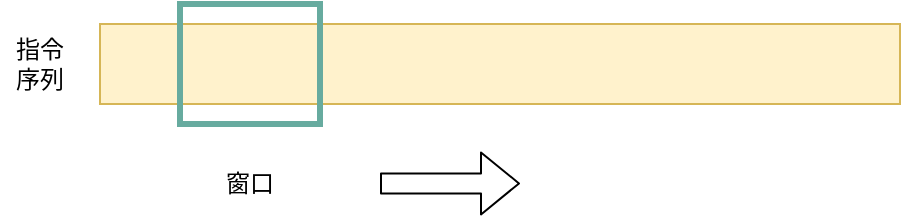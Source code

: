 <mxfile version="14.6.13" type="device"><diagram id="CoNVHmIalFj0gRTFjrK7" name="第 1 页"><mxGraphModel dx="593" dy="347" grid="1" gridSize="10" guides="1" tooltips="1" connect="1" arrows="1" fold="1" page="1" pageScale="1" pageWidth="827" pageHeight="1169" math="0" shadow="0"><root><mxCell id="0"/><mxCell id="1" parent="0"/><mxCell id="EkPcJtxxRaKgRltoDd-J-1" value="" style="rounded=0;whiteSpace=wrap;html=1;fillColor=#fff2cc;strokeColor=#d6b656;" vertex="1" parent="1"><mxGeometry x="80" y="280" width="400" height="40" as="geometry"/></mxCell><mxCell id="EkPcJtxxRaKgRltoDd-J-2" value="" style="rounded=0;whiteSpace=wrap;html=1;fillColor=none;strokeColor=#67AB9F;strokeWidth=3;" vertex="1" parent="1"><mxGeometry x="120" y="270" width="70" height="60" as="geometry"/></mxCell><mxCell id="EkPcJtxxRaKgRltoDd-J-3" value="指令&lt;br&gt;序列" style="text;html=1;strokeColor=none;fillColor=none;align=center;verticalAlign=middle;whiteSpace=wrap;rounded=0;" vertex="1" parent="1"><mxGeometry x="30" y="290" width="40" height="20" as="geometry"/></mxCell><mxCell id="EkPcJtxxRaKgRltoDd-J-4" value="窗口" style="text;html=1;strokeColor=none;fillColor=none;align=center;verticalAlign=middle;whiteSpace=wrap;rounded=0;" vertex="1" parent="1"><mxGeometry x="135" y="350" width="40" height="20" as="geometry"/></mxCell><mxCell id="EkPcJtxxRaKgRltoDd-J-5" value="" style="shape=flexArrow;endArrow=classic;html=1;" edge="1" parent="1"><mxGeometry width="50" height="50" relative="1" as="geometry"><mxPoint x="220" y="359.71" as="sourcePoint"/><mxPoint x="290" y="359.71" as="targetPoint"/></mxGeometry></mxCell></root></mxGraphModel></diagram></mxfile>